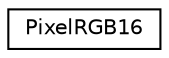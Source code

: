 digraph "Graphical Class Hierarchy"
{
  edge [fontname="Helvetica",fontsize="10",labelfontname="Helvetica",labelfontsize="10"];
  node [fontname="Helvetica",fontsize="10",shape=record];
  rankdir="LR";
  Node1 [label="PixelRGB16",height=0.2,width=0.4,color="black", fillcolor="white", style="filled",URL="$struct_pixel_r_g_b16.html"];
}
